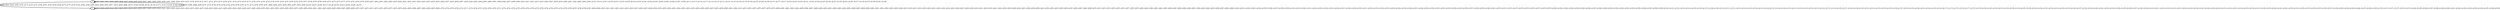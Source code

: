 digraph G {
        node [style=rounded, penwidth=3, fontsize=20, shape=oval];
        "1" -> "1" [label="@601, @602, @603, @604, @605, @626, @627, @628, @629, @630, @631, @681, @682, @689, @690, @691, @692, @693, @700, @701, @708, @709, @710, @711, @712, @713, @714, @720, @721, @722, @723, @724, @737, @738, @739, @740, @743, @744, @745, @746, @747, @750, @753, @754, @757, @758, @765, @768, @769, @772, @773, @776, @777, @778, @781, @784, @785, @788, @801, @802, @803, @804, @805, @819, @820, @821, @822, @823, @824, @832, @833, @834, @835, @836, @837, @845, @846, @847, @848, @849, @850, @864, @865, @866, @867, @868, @869, @870, @908, @909, @910, @911, @912, @913, @935, @936, @937, @938, @939, @960, @961, @962, @963, @964, @965, @1011, @1012, @1013, @1014, @1015, @1016, @1038, @1039, @1040, @1041, @1042, @1063, @1064, @1065, @1066, @1067, @1068, @1114, @1115, @1116, @1117, @1118, @1119, @1141, @1142, @1143, @1144, @1145, @1166, @1167, @1168, @1169, @1170, @1171, @1217, @1218, @1219, @1220, @1221, @1222, @1244, @1245, @1246, @1247, @1248, @1262, @1263, @1277, @1278, @1279, @1280, @1281, @1282", color=black,arrowsize=1,style=bold,penwidth=3,fontsize=20];
"1" -> "0" [label="@606, @632, @683, @694, @702, @715, @725, @741, @748, @751, @755, @759, @766, @770, @774, @779, @782, @786, @789, @806, @825, @838, @851, @871, @914, @940, @966, @1017, @1043, @1069, @1120, @1146, @1172, @1223, @1249, @1264, @1283", color=black,arrowsize=1,style=bold,penwidth=3,fontsize=20];
"0" -> "0" [label="@607, @608, @609, @610, @611, @612, @613, @614, @615, @616, @617, @618, @619, @620, @621, @622, @623, @624, @633, @634, @635, @636, @637, @638, @639, @640, @641, @642, @643, @644, @645, @646, @647, @648, @649, @650, @651, @652, @653, @654, @655, @656, @657, @658, @659, @660, @661, @662, @663, @664, @665, @666, @667, @668, @669, @670, @671, @672, @673, @674, @675, @676, @677, @678, @679, @684, @685, @686, @687, @695, @696, @697, @698, @703, @704, @705, @706, @716, @717, @718, @726, @727, @728, @729, @730, @731, @732, @733, @734, @735, @760, @761, @762, @763, @790, @791, @792, @793, @794, @795, @796, @797, @798, @799, @807, @808, @809, @810, @811, @812, @813, @814, @815, @816, @817, @826, @827, @828, @829, @830, @839, @840, @841, @842, @843, @852, @853, @854, @855, @856, @857, @858, @859, @860, @861, @862, @872, @873, @874, @875, @876, @877, @878, @879, @880, @881, @882, @883, @884, @885, @886, @887, @888, @889, @890, @891, @892, @893, @894, @895, @896, @897, @898, @899, @900, @901, @902, @903, @904, @905, @906, @915, @916, @917, @918, @919, @920, @921, @922, @923, @924, @925, @926, @927, @928, @929, @930, @931, @932, @933, @941, @942, @943, @944, @945, @946, @947, @948, @949, @950, @951, @952, @953, @954, @955, @956, @957, @958, @967, @968, @969, @970, @971, @972, @973, @974, @975, @976, @977, @978, @979, @980, @981, @982, @983, @984, @985, @986, @987, @988, @989, @990, @991, @992, @993, @994, @995, @996, @997, @998, @999, @1000, @1001, @1002, @1003, @1004, @1005, @1006, @1007, @1008, @1009, @1018, @1019, @1020, @1021, @1022, @1023, @1024, @1025, @1026, @1027, @1028, @1029, @1030, @1031, @1032, @1033, @1034, @1035, @1036, @1044, @1045, @1046, @1047, @1048, @1049, @1050, @1051, @1052, @1053, @1054, @1055, @1056, @1057, @1058, @1059, @1060, @1061, @1070, @1071, @1072, @1073, @1074, @1075, @1076, @1077, @1078, @1079, @1080, @1081, @1082, @1083, @1084, @1085, @1086, @1087, @1088, @1089, @1090, @1091, @1092, @1093, @1094, @1095, @1096, @1097, @1098, @1099, @1100, @1101, @1102, @1103, @1104, @1105, @1106, @1107, @1108, @1109, @1110, @1111, @1112, @1121, @1122, @1123, @1124, @1125, @1126, @1127, @1128, @1129, @1130, @1131, @1132, @1133, @1134, @1135, @1136, @1137, @1138, @1139, @1147, @1148, @1149, @1150, @1151, @1152, @1153, @1154, @1155, @1156, @1157, @1158, @1159, @1160, @1161, @1162, @1163, @1164, @1173, @1174, @1175, @1176, @1177, @1178, @1179, @1180, @1181, @1182, @1183, @1184, @1185, @1186, @1187, @1188, @1189, @1190, @1191, @1192, @1193, @1194, @1195, @1196, @1197, @1198, @1199, @1200, @1201, @1202, @1203, @1204, @1205, @1206, @1207, @1208, @1209, @1210, @1211, @1212, @1213, @1214, @1215, @1224, @1225, @1226, @1227, @1228, @1229, @1230, @1231, @1232, @1233, @1234, @1235, @1236, @1237, @1238, @1239, @1240, @1241, @1242, @1250, @1251, @1252, @1253, @1254, @1255, @1256, @1257, @1258, @1259, @1260, @1265, @1266, @1267, @1268, @1269, @1270, @1271, @1272, @1273, @1274, @1275, @1284, @1285, @1286, @1287, @1288, @1289, @1290, @1291, @1292, @1293, @1294, @1295, @1296, @1297, @1298, @1299", color=black,arrowsize=1,style=bold,penwidth=3,fontsize=20];
"0" -> "1" [label="@625, @680, @688, @699, @707, @719, @736, @742, @749, @752, @756, @764, @767, @771, @775, @780, @783, @787, @800, @818, @831, @844, @863, @907, @934, @959, @1010, @1037, @1062, @1113, @1140, @1165, @1216, @1243, @1261, @1276", color=black,arrowsize=1,style=bold,penwidth=3,fontsize=20];
}
